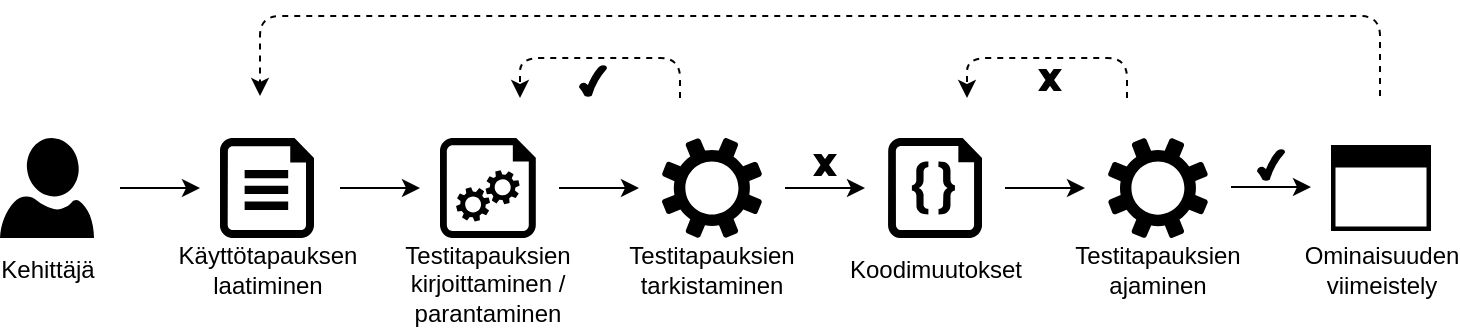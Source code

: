 <mxfile version="12.4.8" type="device"><diagram id="MuPAMDTCijUB9QaEskjK" name="Page-1"><mxGraphModel dx="1613" dy="494" grid="1" gridSize="10" guides="1" tooltips="1" connect="1" arrows="1" fold="1" page="1" pageScale="1" pageWidth="827" pageHeight="1169" math="0" shadow="0"><root><mxCell id="0"/><mxCell id="1" parent="0"/><mxCell id="x1zbLeVORiPp-OtQ9BhK-2" value="" style="aspect=fixed;pointerEvents=1;shadow=0;dashed=0;html=1;strokeColor=none;labelPosition=center;verticalLabelPosition=bottom;verticalAlign=top;align=center;shape=mxgraph.azure.startup_task;fillColor=#000000;" parent="1" vertex="1"><mxGeometry x="200" y="220" width="48" height="50" as="geometry"/></mxCell><mxCell id="x1zbLeVORiPp-OtQ9BhK-3" value="" style="aspect=fixed;pointerEvents=1;shadow=0;dashed=0;html=1;strokeColor=none;labelPosition=center;verticalLabelPosition=bottom;verticalAlign=top;align=center;fillColor=#000000;shape=mxgraph.mscae.enterprise.settings;direction=south;" parent="1" vertex="1"><mxGeometry x="311" y="220" width="50" height="50" as="geometry"/></mxCell><mxCell id="x1zbLeVORiPp-OtQ9BhK-4" value="" style="aspect=fixed;pointerEvents=1;shadow=0;dashed=0;html=1;strokeColor=none;labelPosition=center;verticalLabelPosition=bottom;verticalAlign=top;align=center;fillColor=#000000;shape=mxgraph.azure.code_file" parent="1" vertex="1"><mxGeometry x="424" y="220" width="47" height="50" as="geometry"/></mxCell><mxCell id="x1zbLeVORiPp-OtQ9BhK-5" value="" style="aspect=fixed;pointerEvents=1;shadow=0;dashed=0;html=1;strokeColor=none;labelPosition=center;verticalLabelPosition=bottom;verticalAlign=top;align=center;fillColor=#000000;shape=mxgraph.mscae.enterprise.settings" parent="1" vertex="1"><mxGeometry x="534" y="220" width="50" height="50" as="geometry"/></mxCell><mxCell id="x1zbLeVORiPp-OtQ9BhK-7" value="" style="endArrow=classic;html=1;" parent="1" edge="1"><mxGeometry width="50" height="50" relative="1" as="geometry"><mxPoint x="150" y="245" as="sourcePoint"/><mxPoint x="190" y="245" as="targetPoint"/></mxGeometry></mxCell><mxCell id="x1zbLeVORiPp-OtQ9BhK-8" value="" style="endArrow=classic;html=1;" parent="1" edge="1"><mxGeometry width="50" height="50" relative="1" as="geometry"><mxPoint x="259.5" y="245" as="sourcePoint"/><mxPoint x="299.5" y="245" as="targetPoint"/></mxGeometry></mxCell><mxCell id="x1zbLeVORiPp-OtQ9BhK-9" value="" style="endArrow=classic;html=1;" parent="1" edge="1"><mxGeometry width="50" height="50" relative="1" as="geometry"><mxPoint x="372.5" y="245" as="sourcePoint"/><mxPoint x="412.5" y="245" as="targetPoint"/></mxGeometry></mxCell><mxCell id="x1zbLeVORiPp-OtQ9BhK-10" value="" style="endArrow=classic;html=1;" parent="1" edge="1"><mxGeometry width="50" height="50" relative="1" as="geometry"><mxPoint x="482.5" y="245" as="sourcePoint"/><mxPoint x="522.5" y="245" as="targetPoint"/></mxGeometry></mxCell><mxCell id="x1zbLeVORiPp-OtQ9BhK-11" value="" style="endArrow=classic;html=1;" parent="1" edge="1"><mxGeometry width="50" height="50" relative="1" as="geometry"><mxPoint x="595.5" y="244.5" as="sourcePoint"/><mxPoint x="635.5" y="244.5" as="targetPoint"/></mxGeometry></mxCell><mxCell id="x1zbLeVORiPp-OtQ9BhK-12" value="" style="endArrow=classic;html=1;dashed=1;" parent="1" edge="1"><mxGeometry width="50" height="50" relative="1" as="geometry"><mxPoint x="670" y="199" as="sourcePoint"/><mxPoint x="110" y="199" as="targetPoint"/><Array as="points"><mxPoint x="670" y="159"/><mxPoint x="110" y="159"/></Array></mxGeometry></mxCell><mxCell id="x1zbLeVORiPp-OtQ9BhK-13" value="&lt;div&gt;Testitapauksien kirjoittaminen / parantaminen&lt;br&gt;&lt;/div&gt;" style="text;html=1;strokeColor=none;fillColor=none;align=center;verticalAlign=middle;whiteSpace=wrap;rounded=0;" parent="1" vertex="1"><mxGeometry x="204" y="283" width="40" height="20" as="geometry"/></mxCell><mxCell id="x1zbLeVORiPp-OtQ9BhK-14" value="&lt;div&gt;Testitapauksien tarkistaminen&lt;/div&gt;" style="text;html=1;strokeColor=none;fillColor=none;align=center;verticalAlign=middle;whiteSpace=wrap;rounded=0;" parent="1" vertex="1"><mxGeometry x="316" y="276" width="40" height="20" as="geometry"/></mxCell><mxCell id="x1zbLeVORiPp-OtQ9BhK-15" value="&lt;div&gt;Koodimuutokset&lt;/div&gt;" style="text;html=1;strokeColor=none;fillColor=none;align=center;verticalAlign=middle;whiteSpace=wrap;rounded=0;" parent="1" vertex="1"><mxGeometry x="427.5" y="276" width="40" height="20" as="geometry"/></mxCell><mxCell id="x1zbLeVORiPp-OtQ9BhK-16" value="Testitapauksien ajaminen" style="text;html=1;strokeColor=none;fillColor=none;align=center;verticalAlign=middle;whiteSpace=wrap;rounded=0;" parent="1" vertex="1"><mxGeometry x="539" y="276" width="40" height="20" as="geometry"/></mxCell><mxCell id="x1zbLeVORiPp-OtQ9BhK-17" value="&lt;div&gt;Ominaisuuden viimeistely&lt;/div&gt;" style="text;html=1;strokeColor=none;fillColor=none;align=center;verticalAlign=middle;whiteSpace=wrap;rounded=0;" parent="1" vertex="1"><mxGeometry x="650.5" y="276" width="40" height="20" as="geometry"/></mxCell><mxCell id="ilBSuBhGHpoaoo5IuwCY-4" value="" style="verticalLabelPosition=bottom;verticalAlign=top;html=1;shape=mxgraph.basic.x;fillColor=#000000;" parent="1" vertex="1"><mxGeometry x="387.5" y="228.5" width="10" height="10" as="geometry"/></mxCell><mxCell id="Y8CDrRGO_KztUnwFL6J8-1" value="" style="endArrow=classic;html=1;dashed=1;" parent="1" edge="1"><mxGeometry width="50" height="50" relative="1" as="geometry"><mxPoint x="320" y="200" as="sourcePoint"/><mxPoint x="240" y="200" as="targetPoint"/><Array as="points"><mxPoint x="320" y="180"/><mxPoint x="240" y="180"/></Array></mxGeometry></mxCell><mxCell id="Y8CDrRGO_KztUnwFL6J8-2" value="" style="endArrow=classic;html=1;dashed=1;" parent="1" edge="1"><mxGeometry width="50" height="50" relative="1" as="geometry"><mxPoint x="543.5" y="200" as="sourcePoint"/><mxPoint x="463.5" y="200" as="targetPoint"/><Array as="points"><mxPoint x="543.5" y="180"/><mxPoint x="463.5" y="180"/></Array></mxGeometry></mxCell><mxCell id="Y8CDrRGO_KztUnwFL6J8-3" value="" style="verticalLabelPosition=bottom;verticalAlign=top;html=1;shape=mxgraph.basic.tick;fillColor=#000000;" parent="1" vertex="1"><mxGeometry x="270" y="184" width="13" height="15" as="geometry"/></mxCell><mxCell id="Y8CDrRGO_KztUnwFL6J8-5" value="" style="verticalLabelPosition=bottom;verticalAlign=top;html=1;shape=mxgraph.basic.tick;fillColor=#000000;" parent="1" vertex="1"><mxGeometry x="609" y="226" width="13" height="15" as="geometry"/></mxCell><mxCell id="Y8CDrRGO_KztUnwFL6J8-6" value="" style="verticalLabelPosition=bottom;verticalAlign=top;html=1;shape=mxgraph.basic.x;fillColor=#000000;" parent="1" vertex="1"><mxGeometry x="500" y="186" width="10" height="10" as="geometry"/></mxCell><mxCell id="LAdakCDLKlnjvo-0OUfP-1" value="" style="aspect=fixed;pointerEvents=1;shadow=0;dashed=0;html=1;strokeColor=none;labelPosition=center;verticalLabelPosition=bottom;verticalAlign=top;align=center;fillColor=#000000;shape=mxgraph.azure.user" parent="1" vertex="1"><mxGeometry x="-20" y="220" width="47" height="50" as="geometry"/></mxCell><mxCell id="LAdakCDLKlnjvo-0OUfP-3" value="" style="endArrow=classic;html=1;" parent="1" edge="1"><mxGeometry width="50" height="50" relative="1" as="geometry"><mxPoint x="40" y="245" as="sourcePoint"/><mxPoint x="80" y="245" as="targetPoint"/></mxGeometry></mxCell><mxCell id="LAdakCDLKlnjvo-0OUfP-5" value="Käyttötapauksen laatiminen" style="text;html=1;strokeColor=none;fillColor=none;align=center;verticalAlign=middle;whiteSpace=wrap;rounded=0;" parent="1" vertex="1"><mxGeometry x="94" y="276" width="40" height="20" as="geometry"/></mxCell><mxCell id="LAdakCDLKlnjvo-0OUfP-6" value="Kehittäjä" style="text;html=1;strokeColor=none;fillColor=none;align=center;verticalAlign=middle;whiteSpace=wrap;rounded=0;" parent="1" vertex="1"><mxGeometry x="-16.5" y="276" width="40" height="20" as="geometry"/></mxCell><mxCell id="LAdakCDLKlnjvo-0OUfP-7" value="" style="aspect=fixed;pointerEvents=1;shadow=0;dashed=0;html=1;strokeColor=none;labelPosition=center;verticalLabelPosition=bottom;verticalAlign=top;align=center;fillColor=#000000;shape=mxgraph.mscae.enterprise.application_blank" parent="1" vertex="1"><mxGeometry x="645.5" y="223.5" width="50" height="43" as="geometry"/></mxCell><mxCell id="LAdakCDLKlnjvo-0OUfP-17" value="" style="aspect=fixed;pointerEvents=1;shadow=0;dashed=0;html=1;strokeColor=none;labelPosition=center;verticalLabelPosition=bottom;verticalAlign=top;align=center;fillColor=#000000;shape=mxgraph.azure.file" parent="1" vertex="1"><mxGeometry x="90" y="220" width="47" height="50" as="geometry"/></mxCell></root></mxGraphModel></diagram></mxfile>